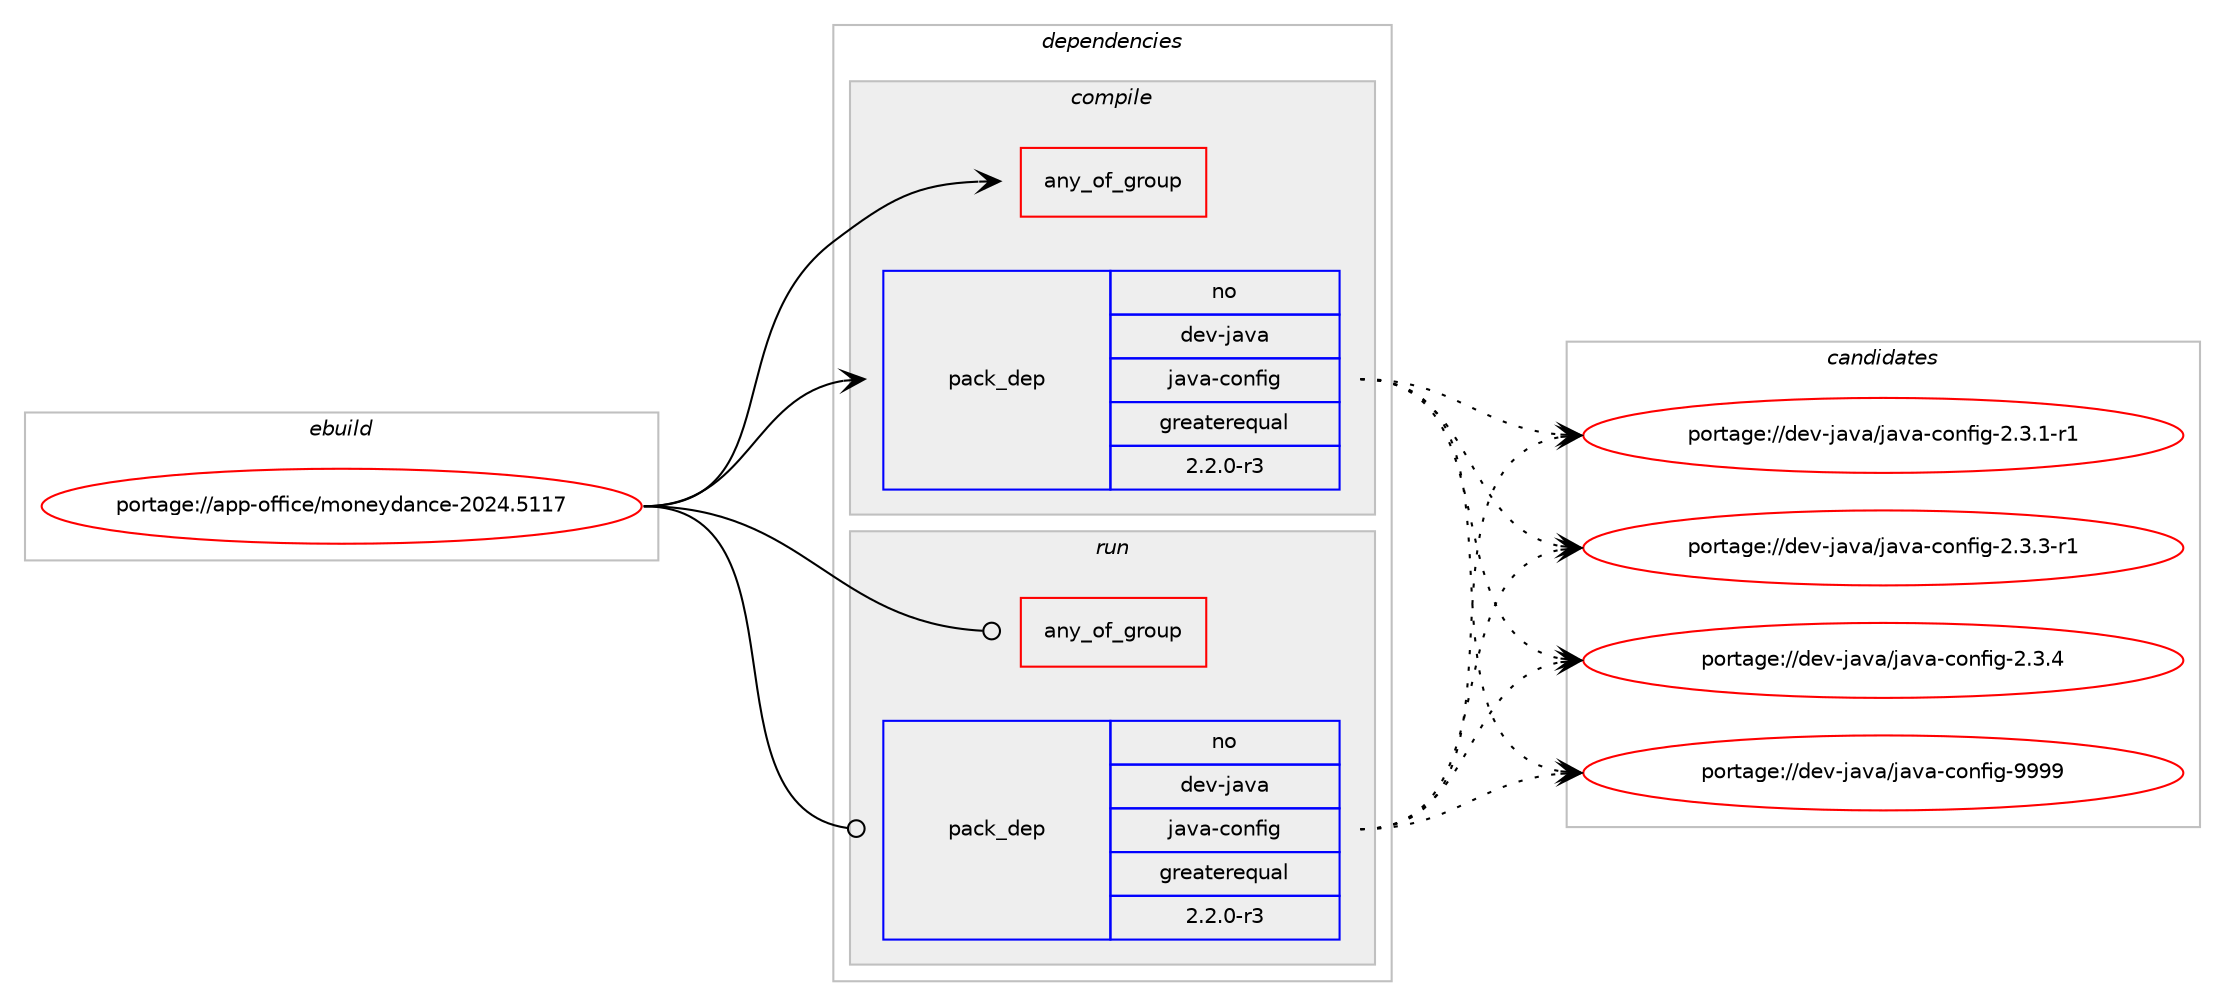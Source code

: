 digraph prolog {

# *************
# Graph options
# *************

newrank=true;
concentrate=true;
compound=true;
graph [rankdir=LR,fontname=Helvetica,fontsize=10,ranksep=1.5];#, ranksep=2.5, nodesep=0.2];
edge  [arrowhead=vee];
node  [fontname=Helvetica,fontsize=10];

# **********
# The ebuild
# **********

subgraph cluster_leftcol {
color=gray;
rank=same;
label=<<i>ebuild</i>>;
id [label="portage://app-office/moneydance-2024.5117", color=red, width=4, href="../app-office/moneydance-2024.5117.svg"];
}

# ****************
# The dependencies
# ****************

subgraph cluster_midcol {
color=gray;
label=<<i>dependencies</i>>;
subgraph cluster_compile {
fillcolor="#eeeeee";
style=filled;
label=<<i>compile</i>>;
subgraph any367 {
dependency21525 [label=<<TABLE BORDER="0" CELLBORDER="1" CELLSPACING="0" CELLPADDING="4"><TR><TD CELLPADDING="10">any_of_group</TD></TR></TABLE>>, shape=none, color=red];# *** BEGIN UNKNOWN DEPENDENCY TYPE (TODO) ***
# dependency21525 -> package_dependency(portage://app-office/moneydance-2024.5117,install,no,dev-java,openjdk-bin,none,[,,],[slot(17)],[])
# *** END UNKNOWN DEPENDENCY TYPE (TODO) ***

# *** BEGIN UNKNOWN DEPENDENCY TYPE (TODO) ***
# dependency21525 -> package_dependency(portage://app-office/moneydance-2024.5117,install,no,dev-java,openjdk,none,[,,],[slot(17)],[])
# *** END UNKNOWN DEPENDENCY TYPE (TODO) ***

}
id:e -> dependency21525:w [weight=20,style="solid",arrowhead="vee"];
subgraph pack7750 {
dependency21526 [label=<<TABLE BORDER="0" CELLBORDER="1" CELLSPACING="0" CELLPADDING="4" WIDTH="220"><TR><TD ROWSPAN="6" CELLPADDING="30">pack_dep</TD></TR><TR><TD WIDTH="110">no</TD></TR><TR><TD>dev-java</TD></TR><TR><TD>java-config</TD></TR><TR><TD>greaterequal</TD></TR><TR><TD>2.2.0-r3</TD></TR></TABLE>>, shape=none, color=blue];
}
id:e -> dependency21526:w [weight=20,style="solid",arrowhead="vee"];
}
subgraph cluster_compileandrun {
fillcolor="#eeeeee";
style=filled;
label=<<i>compile and run</i>>;
}
subgraph cluster_run {
fillcolor="#eeeeee";
style=filled;
label=<<i>run</i>>;
subgraph any368 {
dependency21527 [label=<<TABLE BORDER="0" CELLBORDER="1" CELLSPACING="0" CELLPADDING="4"><TR><TD CELLPADDING="10">any_of_group</TD></TR></TABLE>>, shape=none, color=red];# *** BEGIN UNKNOWN DEPENDENCY TYPE (TODO) ***
# dependency21527 -> package_dependency(portage://app-office/moneydance-2024.5117,run,no,dev-java,openjdk-bin,none,[,,],[slot(17)],[])
# *** END UNKNOWN DEPENDENCY TYPE (TODO) ***

# *** BEGIN UNKNOWN DEPENDENCY TYPE (TODO) ***
# dependency21527 -> package_dependency(portage://app-office/moneydance-2024.5117,run,no,dev-java,openjdk,none,[,,],[slot(17)],[])
# *** END UNKNOWN DEPENDENCY TYPE (TODO) ***

}
id:e -> dependency21527:w [weight=20,style="solid",arrowhead="odot"];
subgraph pack7751 {
dependency21528 [label=<<TABLE BORDER="0" CELLBORDER="1" CELLSPACING="0" CELLPADDING="4" WIDTH="220"><TR><TD ROWSPAN="6" CELLPADDING="30">pack_dep</TD></TR><TR><TD WIDTH="110">no</TD></TR><TR><TD>dev-java</TD></TR><TR><TD>java-config</TD></TR><TR><TD>greaterequal</TD></TR><TR><TD>2.2.0-r3</TD></TR></TABLE>>, shape=none, color=blue];
}
id:e -> dependency21528:w [weight=20,style="solid",arrowhead="odot"];
}
}

# **************
# The candidates
# **************

subgraph cluster_choices {
rank=same;
color=gray;
label=<<i>candidates</i>>;

subgraph choice7750 {
color=black;
nodesep=1;
choice10010111845106971189747106971189745991111101021051034550465146494511449 [label="portage://dev-java/java-config-2.3.1-r1", color=red, width=4,href="../dev-java/java-config-2.3.1-r1.svg"];
choice10010111845106971189747106971189745991111101021051034550465146514511449 [label="portage://dev-java/java-config-2.3.3-r1", color=red, width=4,href="../dev-java/java-config-2.3.3-r1.svg"];
choice1001011184510697118974710697118974599111110102105103455046514652 [label="portage://dev-java/java-config-2.3.4", color=red, width=4,href="../dev-java/java-config-2.3.4.svg"];
choice10010111845106971189747106971189745991111101021051034557575757 [label="portage://dev-java/java-config-9999", color=red, width=4,href="../dev-java/java-config-9999.svg"];
dependency21526:e -> choice10010111845106971189747106971189745991111101021051034550465146494511449:w [style=dotted,weight="100"];
dependency21526:e -> choice10010111845106971189747106971189745991111101021051034550465146514511449:w [style=dotted,weight="100"];
dependency21526:e -> choice1001011184510697118974710697118974599111110102105103455046514652:w [style=dotted,weight="100"];
dependency21526:e -> choice10010111845106971189747106971189745991111101021051034557575757:w [style=dotted,weight="100"];
}
subgraph choice7751 {
color=black;
nodesep=1;
choice10010111845106971189747106971189745991111101021051034550465146494511449 [label="portage://dev-java/java-config-2.3.1-r1", color=red, width=4,href="../dev-java/java-config-2.3.1-r1.svg"];
choice10010111845106971189747106971189745991111101021051034550465146514511449 [label="portage://dev-java/java-config-2.3.3-r1", color=red, width=4,href="../dev-java/java-config-2.3.3-r1.svg"];
choice1001011184510697118974710697118974599111110102105103455046514652 [label="portage://dev-java/java-config-2.3.4", color=red, width=4,href="../dev-java/java-config-2.3.4.svg"];
choice10010111845106971189747106971189745991111101021051034557575757 [label="portage://dev-java/java-config-9999", color=red, width=4,href="../dev-java/java-config-9999.svg"];
dependency21528:e -> choice10010111845106971189747106971189745991111101021051034550465146494511449:w [style=dotted,weight="100"];
dependency21528:e -> choice10010111845106971189747106971189745991111101021051034550465146514511449:w [style=dotted,weight="100"];
dependency21528:e -> choice1001011184510697118974710697118974599111110102105103455046514652:w [style=dotted,weight="100"];
dependency21528:e -> choice10010111845106971189747106971189745991111101021051034557575757:w [style=dotted,weight="100"];
}
}

}
